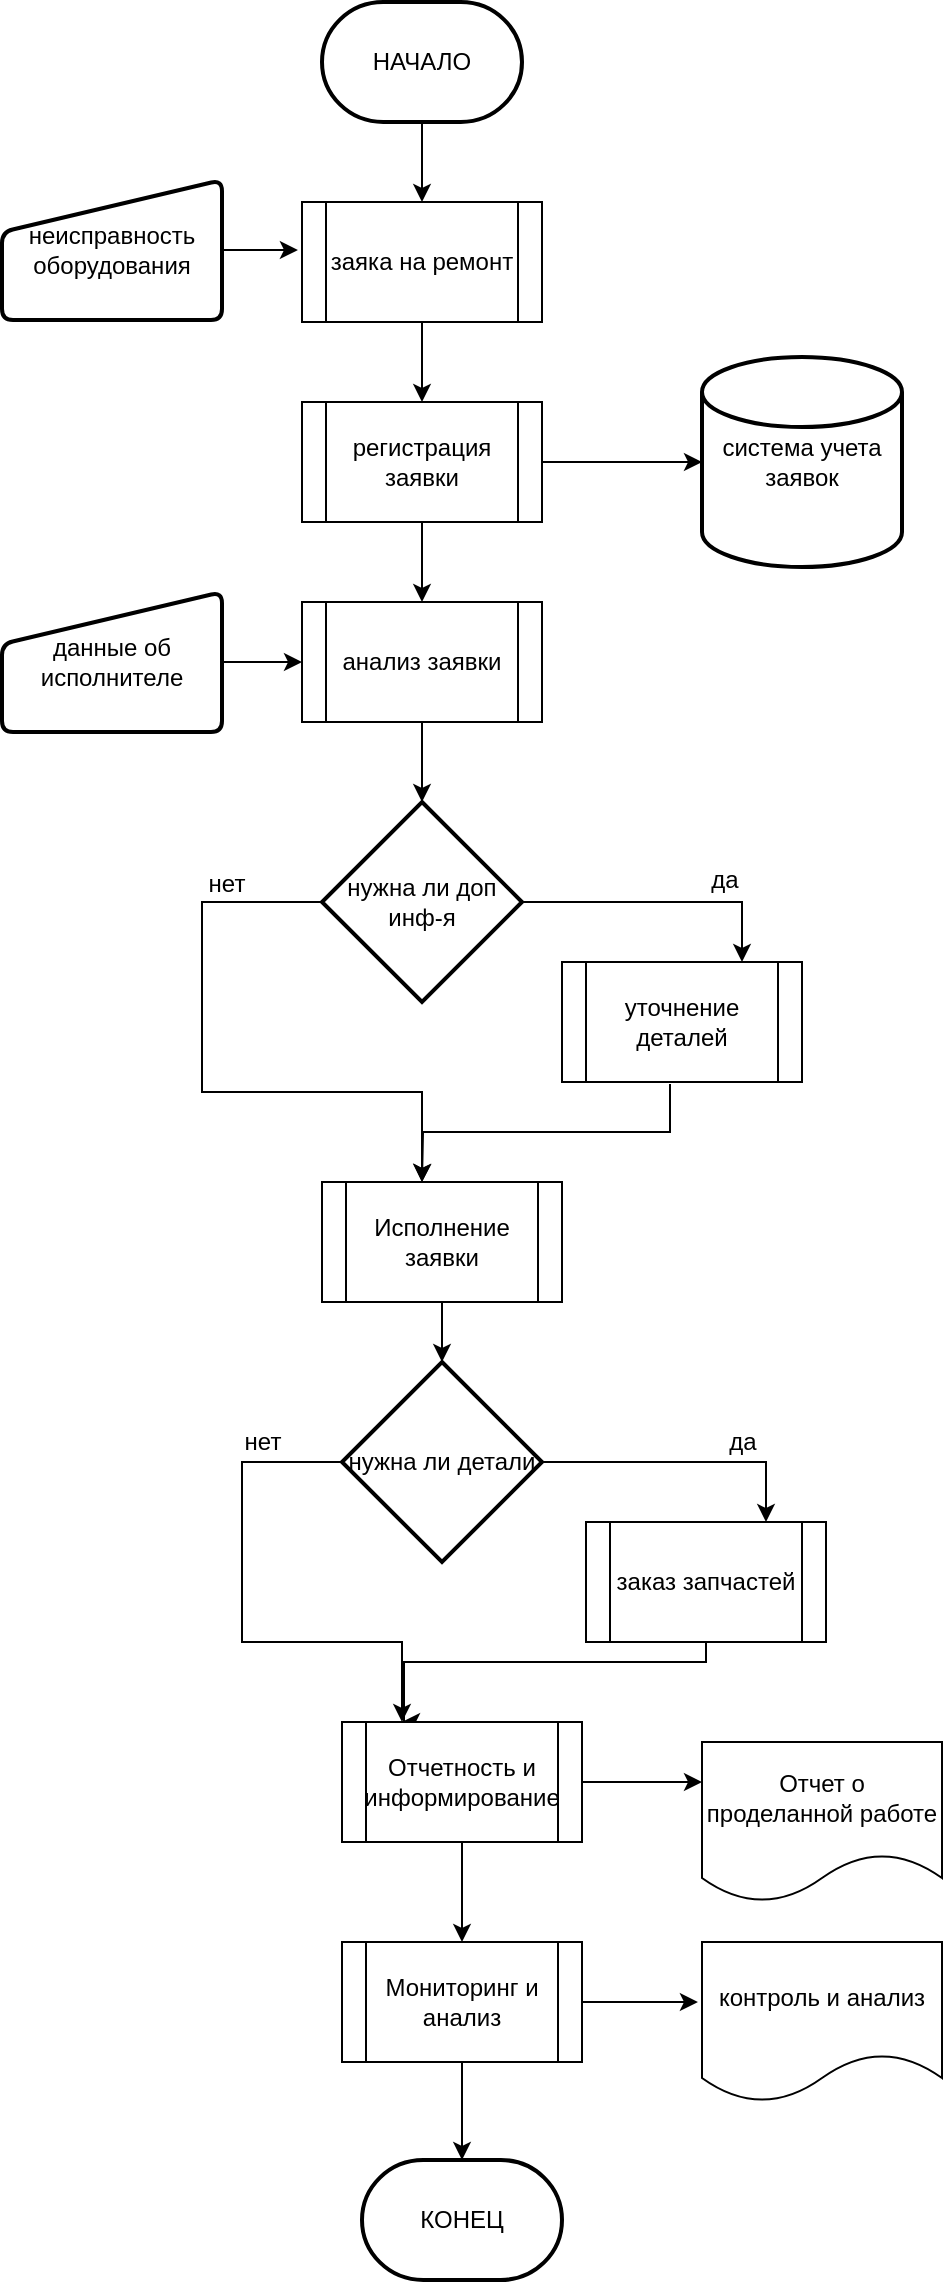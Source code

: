 <mxfile version="24.7.17">
  <diagram name="Страница — 1" id="TfwzNGXf9ZkAo_aBG58E">
    <mxGraphModel dx="718" dy="826" grid="1" gridSize="10" guides="1" tooltips="1" connect="1" arrows="1" fold="1" page="1" pageScale="1" pageWidth="827" pageHeight="1169" math="0" shadow="0">
      <root>
        <mxCell id="0" />
        <mxCell id="1" parent="0" />
        <mxCell id="UA9p0fi-77kwcq69qRVt-8" style="edgeStyle=orthogonalEdgeStyle;rounded=0;orthogonalLoop=1;jettySize=auto;html=1;entryX=0.5;entryY=0;entryDx=0;entryDy=0;" parent="1" source="UA9p0fi-77kwcq69qRVt-1" target="UA9p0fi-77kwcq69qRVt-7" edge="1">
          <mxGeometry relative="1" as="geometry" />
        </mxCell>
        <mxCell id="UA9p0fi-77kwcq69qRVt-1" value="НАЧАЛО" style="strokeWidth=2;html=1;shape=mxgraph.flowchart.terminator;whiteSpace=wrap;" parent="1" vertex="1">
          <mxGeometry x="330" y="90" width="100" height="60" as="geometry" />
        </mxCell>
        <mxCell id="UA9p0fi-77kwcq69qRVt-4" value="неисправность оборудования" style="html=1;strokeWidth=2;shape=manualInput;whiteSpace=wrap;rounded=1;size=26;arcSize=11;" parent="1" vertex="1">
          <mxGeometry x="170" y="179" width="110" height="70" as="geometry" />
        </mxCell>
        <mxCell id="UA9p0fi-77kwcq69qRVt-11" style="edgeStyle=orthogonalEdgeStyle;rounded=0;orthogonalLoop=1;jettySize=auto;html=1;entryX=0.5;entryY=0;entryDx=0;entryDy=0;" parent="1" source="UA9p0fi-77kwcq69qRVt-7" target="UA9p0fi-77kwcq69qRVt-10" edge="1">
          <mxGeometry relative="1" as="geometry" />
        </mxCell>
        <mxCell id="UA9p0fi-77kwcq69qRVt-7" value="заяка на ремонт" style="shape=process;whiteSpace=wrap;html=1;backgroundOutline=1;" parent="1" vertex="1">
          <mxGeometry x="320" y="190" width="120" height="60" as="geometry" />
        </mxCell>
        <mxCell id="UA9p0fi-77kwcq69qRVt-9" style="edgeStyle=orthogonalEdgeStyle;rounded=0;orthogonalLoop=1;jettySize=auto;html=1;entryX=-0.017;entryY=0.4;entryDx=0;entryDy=0;entryPerimeter=0;" parent="1" source="UA9p0fi-77kwcq69qRVt-4" target="UA9p0fi-77kwcq69qRVt-7" edge="1">
          <mxGeometry relative="1" as="geometry" />
        </mxCell>
        <mxCell id="UA9p0fi-77kwcq69qRVt-15" style="edgeStyle=orthogonalEdgeStyle;rounded=0;orthogonalLoop=1;jettySize=auto;html=1;entryX=0.5;entryY=0;entryDx=0;entryDy=0;" parent="1" source="UA9p0fi-77kwcq69qRVt-10" target="UA9p0fi-77kwcq69qRVt-14" edge="1">
          <mxGeometry relative="1" as="geometry" />
        </mxCell>
        <mxCell id="UA9p0fi-77kwcq69qRVt-10" value="регистрация заявки" style="shape=process;whiteSpace=wrap;html=1;backgroundOutline=1;" parent="1" vertex="1">
          <mxGeometry x="320" y="290" width="120" height="60" as="geometry" />
        </mxCell>
        <mxCell id="UA9p0fi-77kwcq69qRVt-12" value="система учета заявок" style="strokeWidth=2;html=1;shape=mxgraph.flowchart.database;whiteSpace=wrap;" parent="1" vertex="1">
          <mxGeometry x="520" y="267.5" width="100" height="105" as="geometry" />
        </mxCell>
        <mxCell id="UA9p0fi-77kwcq69qRVt-13" style="edgeStyle=orthogonalEdgeStyle;rounded=0;orthogonalLoop=1;jettySize=auto;html=1;entryX=0;entryY=0.5;entryDx=0;entryDy=0;entryPerimeter=0;" parent="1" source="UA9p0fi-77kwcq69qRVt-10" target="UA9p0fi-77kwcq69qRVt-12" edge="1">
          <mxGeometry relative="1" as="geometry" />
        </mxCell>
        <mxCell id="UA9p0fi-77kwcq69qRVt-14" value="анализ заявки" style="shape=process;whiteSpace=wrap;html=1;backgroundOutline=1;" parent="1" vertex="1">
          <mxGeometry x="320" y="390" width="120" height="60" as="geometry" />
        </mxCell>
        <mxCell id="UA9p0fi-77kwcq69qRVt-17" style="edgeStyle=orthogonalEdgeStyle;rounded=0;orthogonalLoop=1;jettySize=auto;html=1;entryX=0;entryY=0.5;entryDx=0;entryDy=0;" parent="1" source="UA9p0fi-77kwcq69qRVt-16" target="UA9p0fi-77kwcq69qRVt-14" edge="1">
          <mxGeometry relative="1" as="geometry" />
        </mxCell>
        <mxCell id="UA9p0fi-77kwcq69qRVt-16" value="данные об исполнителе" style="html=1;strokeWidth=2;shape=manualInput;whiteSpace=wrap;rounded=1;size=26;arcSize=11;" parent="1" vertex="1">
          <mxGeometry x="170" y="385" width="110" height="70" as="geometry" />
        </mxCell>
        <mxCell id="UA9p0fi-77kwcq69qRVt-21" style="edgeStyle=orthogonalEdgeStyle;rounded=0;orthogonalLoop=1;jettySize=auto;html=1;entryX=0.75;entryY=0;entryDx=0;entryDy=0;" parent="1" source="UA9p0fi-77kwcq69qRVt-18" target="UA9p0fi-77kwcq69qRVt-20" edge="1">
          <mxGeometry relative="1" as="geometry" />
        </mxCell>
        <mxCell id="UA9p0fi-77kwcq69qRVt-23" style="edgeStyle=orthogonalEdgeStyle;rounded=0;orthogonalLoop=1;jettySize=auto;html=1;" parent="1" source="UA9p0fi-77kwcq69qRVt-18" edge="1">
          <mxGeometry relative="1" as="geometry">
            <mxPoint x="380" y="680" as="targetPoint" />
            <Array as="points">
              <mxPoint x="270" y="540" />
              <mxPoint x="270" y="635" />
              <mxPoint x="380" y="635" />
            </Array>
          </mxGeometry>
        </mxCell>
        <mxCell id="UA9p0fi-77kwcq69qRVt-18" value="нужна ли доп инф-я" style="strokeWidth=2;html=1;shape=mxgraph.flowchart.decision;whiteSpace=wrap;" parent="1" vertex="1">
          <mxGeometry x="330" y="490" width="100" height="100" as="geometry" />
        </mxCell>
        <mxCell id="UA9p0fi-77kwcq69qRVt-19" style="edgeStyle=orthogonalEdgeStyle;rounded=0;orthogonalLoop=1;jettySize=auto;html=1;entryX=0.5;entryY=0;entryDx=0;entryDy=0;entryPerimeter=0;" parent="1" source="UA9p0fi-77kwcq69qRVt-14" target="UA9p0fi-77kwcq69qRVt-18" edge="1">
          <mxGeometry relative="1" as="geometry" />
        </mxCell>
        <mxCell id="UA9p0fi-77kwcq69qRVt-25" style="edgeStyle=orthogonalEdgeStyle;rounded=0;orthogonalLoop=1;jettySize=auto;html=1;exitX=0.45;exitY=1.017;exitDx=0;exitDy=0;exitPerimeter=0;" parent="1" source="UA9p0fi-77kwcq69qRVt-20" edge="1">
          <mxGeometry relative="1" as="geometry">
            <mxPoint x="380" y="680" as="targetPoint" />
          </mxGeometry>
        </mxCell>
        <mxCell id="UA9p0fi-77kwcq69qRVt-20" value="уточнение деталей" style="shape=process;whiteSpace=wrap;html=1;backgroundOutline=1;" parent="1" vertex="1">
          <mxGeometry x="450" y="570" width="120" height="60" as="geometry" />
        </mxCell>
        <mxCell id="UA9p0fi-77kwcq69qRVt-26" value="Исполнение заявки" style="shape=process;whiteSpace=wrap;html=1;backgroundOutline=1;" parent="1" vertex="1">
          <mxGeometry x="330" y="680" width="120" height="60" as="geometry" />
        </mxCell>
        <mxCell id="UA9p0fi-77kwcq69qRVt-27" style="edgeStyle=orthogonalEdgeStyle;rounded=0;orthogonalLoop=1;jettySize=auto;html=1;entryX=0.75;entryY=0;entryDx=0;entryDy=0;" parent="1" source="UA9p0fi-77kwcq69qRVt-30" target="UA9p0fi-77kwcq69qRVt-31" edge="1">
          <mxGeometry relative="1" as="geometry" />
        </mxCell>
        <mxCell id="XpumDUdOUVlcnDAg-BRo-2" value="&lt;div&gt;да&lt;/div&gt;" style="edgeLabel;html=1;align=center;verticalAlign=middle;resizable=0;points=[];fontSize=12;" vertex="1" connectable="0" parent="UA9p0fi-77kwcq69qRVt-27">
          <mxGeometry x="-0.127" y="8" relative="1" as="geometry">
            <mxPoint x="38" y="-2" as="offset" />
          </mxGeometry>
        </mxCell>
        <mxCell id="UA9p0fi-77kwcq69qRVt-33" style="edgeStyle=orthogonalEdgeStyle;rounded=0;orthogonalLoop=1;jettySize=auto;html=1;" parent="1" source="UA9p0fi-77kwcq69qRVt-30" edge="1">
          <mxGeometry relative="1" as="geometry">
            <mxPoint x="370" y="950" as="targetPoint" />
            <Array as="points">
              <mxPoint x="290" y="820" />
              <mxPoint x="290" y="910" />
              <mxPoint x="370" y="910" />
            </Array>
          </mxGeometry>
        </mxCell>
        <mxCell id="UA9p0fi-77kwcq69qRVt-30" value="нужна ли детали" style="strokeWidth=2;html=1;shape=mxgraph.flowchart.decision;whiteSpace=wrap;" parent="1" vertex="1">
          <mxGeometry x="340" y="770" width="100" height="100" as="geometry" />
        </mxCell>
        <mxCell id="UA9p0fi-77kwcq69qRVt-37" style="edgeStyle=orthogonalEdgeStyle;rounded=0;orthogonalLoop=1;jettySize=auto;html=1;" parent="1" source="UA9p0fi-77kwcq69qRVt-31" edge="1">
          <mxGeometry relative="1" as="geometry">
            <mxPoint x="370" y="950" as="targetPoint" />
            <Array as="points">
              <mxPoint x="522" y="920" />
              <mxPoint x="371" y="920" />
            </Array>
          </mxGeometry>
        </mxCell>
        <mxCell id="UA9p0fi-77kwcq69qRVt-31" value="заказ запчастей" style="shape=process;whiteSpace=wrap;html=1;backgroundOutline=1;" parent="1" vertex="1">
          <mxGeometry x="462" y="850" width="120" height="60" as="geometry" />
        </mxCell>
        <mxCell id="UA9p0fi-77kwcq69qRVt-32" style="edgeStyle=orthogonalEdgeStyle;rounded=0;orthogonalLoop=1;jettySize=auto;html=1;entryX=0.5;entryY=0;entryDx=0;entryDy=0;entryPerimeter=0;" parent="1" source="UA9p0fi-77kwcq69qRVt-26" target="UA9p0fi-77kwcq69qRVt-30" edge="1">
          <mxGeometry relative="1" as="geometry" />
        </mxCell>
        <mxCell id="UA9p0fi-77kwcq69qRVt-38" style="edgeStyle=orthogonalEdgeStyle;rounded=0;orthogonalLoop=1;jettySize=auto;html=1;entryX=0;entryY=0.25;entryDx=0;entryDy=0;" parent="1" source="UA9p0fi-77kwcq69qRVt-35" target="UA9p0fi-77kwcq69qRVt-36" edge="1">
          <mxGeometry relative="1" as="geometry" />
        </mxCell>
        <mxCell id="UA9p0fi-77kwcq69qRVt-35" value="Отчетность и информирование" style="shape=process;whiteSpace=wrap;html=1;backgroundOutline=1;" parent="1" vertex="1">
          <mxGeometry x="340" y="950" width="120" height="60" as="geometry" />
        </mxCell>
        <mxCell id="UA9p0fi-77kwcq69qRVt-36" value="Отчет о проделанной работе" style="shape=document;whiteSpace=wrap;html=1;boundedLbl=1;" parent="1" vertex="1">
          <mxGeometry x="520" y="960" width="120" height="80" as="geometry" />
        </mxCell>
        <mxCell id="UA9p0fi-77kwcq69qRVt-39" value="Мониторинг и анализ" style="shape=process;whiteSpace=wrap;html=1;backgroundOutline=1;" parent="1" vertex="1">
          <mxGeometry x="340" y="1060" width="120" height="60" as="geometry" />
        </mxCell>
        <mxCell id="UA9p0fi-77kwcq69qRVt-40" value="контроль и анализ" style="shape=document;whiteSpace=wrap;html=1;boundedLbl=1;" parent="1" vertex="1">
          <mxGeometry x="520" y="1060" width="120" height="80" as="geometry" />
        </mxCell>
        <mxCell id="UA9p0fi-77kwcq69qRVt-41" style="edgeStyle=orthogonalEdgeStyle;rounded=0;orthogonalLoop=1;jettySize=auto;html=1;entryX=-0.017;entryY=0.375;entryDx=0;entryDy=0;entryPerimeter=0;" parent="1" source="UA9p0fi-77kwcq69qRVt-39" target="UA9p0fi-77kwcq69qRVt-40" edge="1">
          <mxGeometry relative="1" as="geometry" />
        </mxCell>
        <mxCell id="UA9p0fi-77kwcq69qRVt-42" value="КОНЕЦ" style="strokeWidth=2;html=1;shape=mxgraph.flowchart.terminator;whiteSpace=wrap;" parent="1" vertex="1">
          <mxGeometry x="350" y="1169" width="100" height="60" as="geometry" />
        </mxCell>
        <mxCell id="UA9p0fi-77kwcq69qRVt-43" style="edgeStyle=orthogonalEdgeStyle;rounded=0;orthogonalLoop=1;jettySize=auto;html=1;entryX=0.5;entryY=0;entryDx=0;entryDy=0;entryPerimeter=0;" parent="1" source="UA9p0fi-77kwcq69qRVt-39" target="UA9p0fi-77kwcq69qRVt-42" edge="1">
          <mxGeometry relative="1" as="geometry" />
        </mxCell>
        <mxCell id="XpumDUdOUVlcnDAg-BRo-1" style="edgeStyle=orthogonalEdgeStyle;rounded=0;orthogonalLoop=1;jettySize=auto;html=1;entryX=0.5;entryY=0;entryDx=0;entryDy=0;exitX=0.5;exitY=1;exitDx=0;exitDy=0;" edge="1" parent="1" source="UA9p0fi-77kwcq69qRVt-35" target="UA9p0fi-77kwcq69qRVt-39">
          <mxGeometry relative="1" as="geometry">
            <mxPoint x="412" y="1130" as="sourcePoint" />
            <mxPoint x="412" y="1179" as="targetPoint" />
          </mxGeometry>
        </mxCell>
        <mxCell id="XpumDUdOUVlcnDAg-BRo-3" value="нет" style="edgeLabel;html=1;align=center;verticalAlign=middle;resizable=0;points=[];fontSize=12;" vertex="1" connectable="0" parent="1">
          <mxGeometry x="300" y="810" as="geometry" />
        </mxCell>
        <mxCell id="XpumDUdOUVlcnDAg-BRo-4" value="нет" style="edgeLabel;html=1;align=center;verticalAlign=middle;resizable=0;points=[];fontSize=12;" vertex="1" connectable="0" parent="1">
          <mxGeometry x="310" y="820" as="geometry">
            <mxPoint x="-28" y="-289" as="offset" />
          </mxGeometry>
        </mxCell>
        <mxCell id="XpumDUdOUVlcnDAg-BRo-5" value="&lt;div&gt;да&lt;/div&gt;" style="edgeLabel;html=1;align=center;verticalAlign=middle;resizable=0;points=[];fontSize=12;" vertex="1" connectable="0" parent="1">
          <mxGeometry x="540" y="820" as="geometry">
            <mxPoint x="-9" y="-291" as="offset" />
          </mxGeometry>
        </mxCell>
      </root>
    </mxGraphModel>
  </diagram>
</mxfile>
